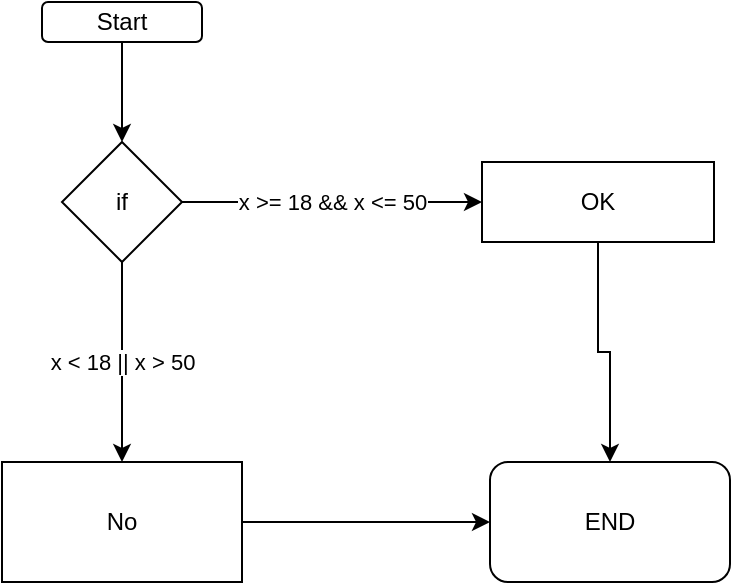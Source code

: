 <mxfile version="14.4.2" type="github">
  <diagram id="jx2Npio2lGBoBv-Xj-zc" name="Page-1">
    <mxGraphModel dx="813" dy="435" grid="1" gridSize="10" guides="1" tooltips="1" connect="1" arrows="1" fold="1" page="1" pageScale="1" pageWidth="827" pageHeight="1169" math="0" shadow="0">
      <root>
        <mxCell id="0" />
        <mxCell id="1" parent="0" />
        <mxCell id="OxyCzIeUV1UeRwzUBiVp-3" style="edgeStyle=orthogonalEdgeStyle;rounded=0;orthogonalLoop=1;jettySize=auto;html=1;exitX=0.5;exitY=1;exitDx=0;exitDy=0;" edge="1" parent="1" source="OxyCzIeUV1UeRwzUBiVp-1" target="OxyCzIeUV1UeRwzUBiVp-2">
          <mxGeometry relative="1" as="geometry" />
        </mxCell>
        <mxCell id="OxyCzIeUV1UeRwzUBiVp-1" value="Start" style="rounded=1;whiteSpace=wrap;html=1;" vertex="1" parent="1">
          <mxGeometry x="70" y="40" width="80" height="20" as="geometry" />
        </mxCell>
        <mxCell id="OxyCzIeUV1UeRwzUBiVp-5" value="x &amp;gt;= 18 &amp;amp;&amp;amp; x &amp;lt;= 50" style="edgeStyle=orthogonalEdgeStyle;rounded=0;orthogonalLoop=1;jettySize=auto;html=1;exitX=1;exitY=0.5;exitDx=0;exitDy=0;" edge="1" parent="1" source="OxyCzIeUV1UeRwzUBiVp-2" target="OxyCzIeUV1UeRwzUBiVp-4">
          <mxGeometry relative="1" as="geometry" />
        </mxCell>
        <mxCell id="OxyCzIeUV1UeRwzUBiVp-7" value="x &amp;lt; 18 || x &amp;gt; 50" style="edgeStyle=orthogonalEdgeStyle;rounded=0;orthogonalLoop=1;jettySize=auto;html=1;exitX=0.5;exitY=1;exitDx=0;exitDy=0;" edge="1" parent="1" source="OxyCzIeUV1UeRwzUBiVp-2" target="OxyCzIeUV1UeRwzUBiVp-6">
          <mxGeometry relative="1" as="geometry" />
        </mxCell>
        <mxCell id="OxyCzIeUV1UeRwzUBiVp-2" value="if" style="rhombus;whiteSpace=wrap;html=1;" vertex="1" parent="1">
          <mxGeometry x="80" y="110" width="60" height="60" as="geometry" />
        </mxCell>
        <mxCell id="OxyCzIeUV1UeRwzUBiVp-9" style="edgeStyle=orthogonalEdgeStyle;rounded=0;orthogonalLoop=1;jettySize=auto;html=1;exitX=0.5;exitY=1;exitDx=0;exitDy=0;" edge="1" parent="1" source="OxyCzIeUV1UeRwzUBiVp-4" target="OxyCzIeUV1UeRwzUBiVp-8">
          <mxGeometry relative="1" as="geometry" />
        </mxCell>
        <mxCell id="OxyCzIeUV1UeRwzUBiVp-4" value="OK" style="rounded=0;whiteSpace=wrap;html=1;" vertex="1" parent="1">
          <mxGeometry x="290" y="120" width="116" height="40" as="geometry" />
        </mxCell>
        <mxCell id="OxyCzIeUV1UeRwzUBiVp-10" style="edgeStyle=orthogonalEdgeStyle;rounded=0;orthogonalLoop=1;jettySize=auto;html=1;exitX=1;exitY=0.5;exitDx=0;exitDy=0;entryX=0;entryY=0.5;entryDx=0;entryDy=0;" edge="1" parent="1" source="OxyCzIeUV1UeRwzUBiVp-6" target="OxyCzIeUV1UeRwzUBiVp-8">
          <mxGeometry relative="1" as="geometry" />
        </mxCell>
        <mxCell id="OxyCzIeUV1UeRwzUBiVp-6" value="No" style="rounded=0;whiteSpace=wrap;html=1;" vertex="1" parent="1">
          <mxGeometry x="50" y="270" width="120" height="60" as="geometry" />
        </mxCell>
        <mxCell id="OxyCzIeUV1UeRwzUBiVp-8" value="END" style="rounded=1;whiteSpace=wrap;html=1;" vertex="1" parent="1">
          <mxGeometry x="294" y="270" width="120" height="60" as="geometry" />
        </mxCell>
      </root>
    </mxGraphModel>
  </diagram>
</mxfile>
